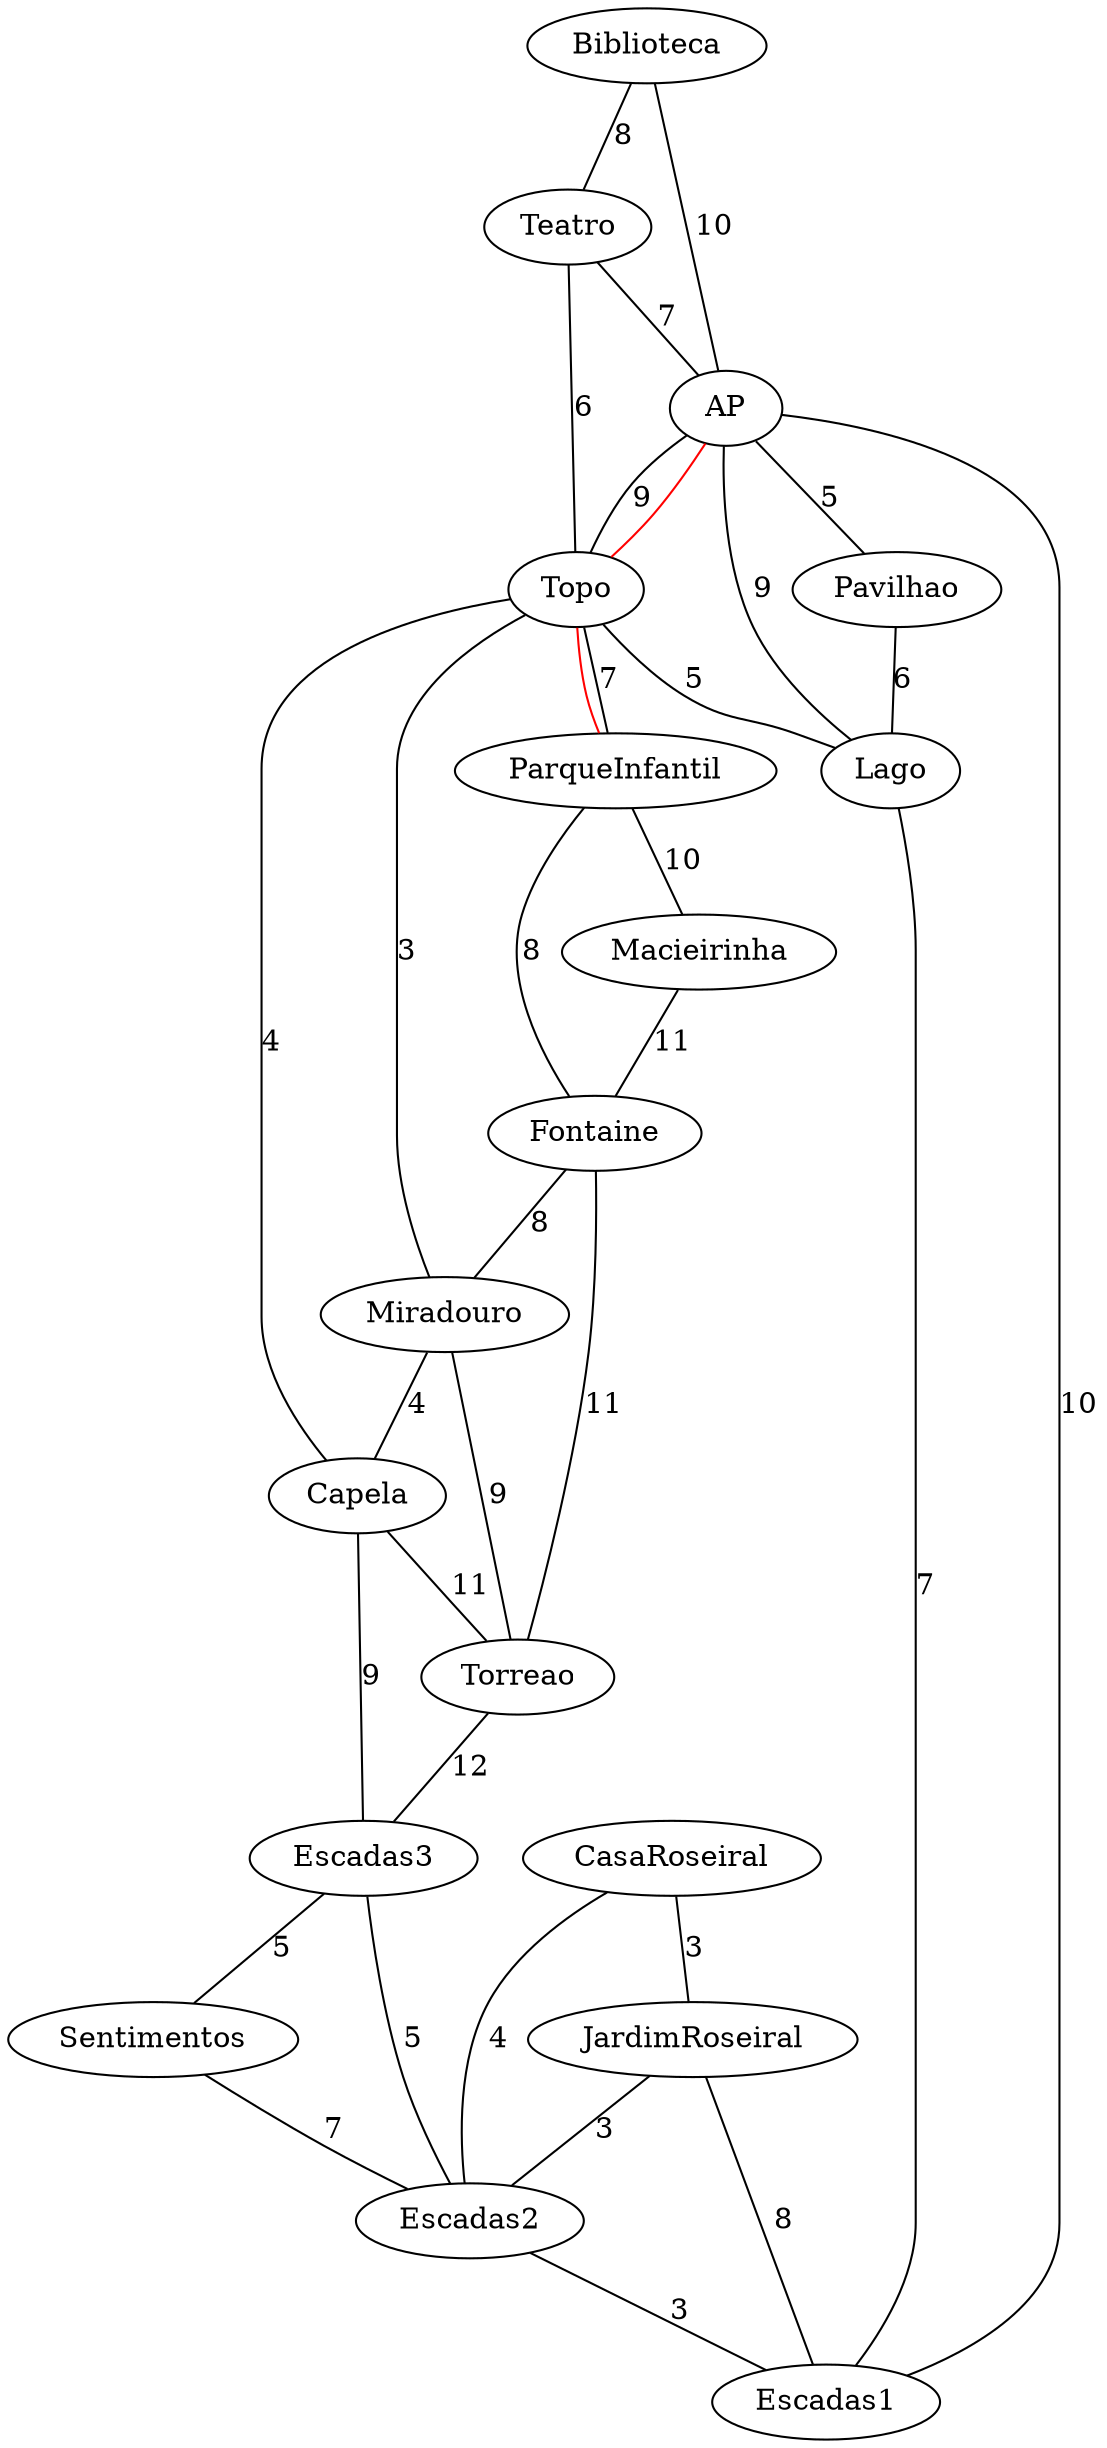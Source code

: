 graph G {
"Biblioteca" -- "Teatro" [label="8"];
"Biblioteca" -- "AP" [label="10"];
"Teatro" -- "AP" [label="7"];
"Teatro" -- "Topo" [label="6"];
"AP" -- "Pavilhao" [label="5"];
"AP" -- "Topo" [label="9"];
"AP" -- "Lago" [label="9"];
"AP" -- "Escadas1" [label="10"];
"Pavilhao" -- "Lago" [label="6"];
"Topo" -- "ParqueInfantil" [label="7"];
"Topo" -- "Miradouro" [label="3"];
"Topo" -- "Capela" [label="4"];
"Topo" -- "Lago" [label="5"];
"ParqueInfantil" -- "Macieirinha" [label="10"];
"ParqueInfantil" -- "Fontaine" [label="8"];
"Macieirinha" -- "Fontaine" [label="11"];
"Fontaine" -- "Miradouro" [label="8"];
"Fontaine" -- "Torreao" [label="11"];
"Miradouro" -- "Capela" [label="4"];
"Miradouro" -- "Torreao" [label="9"];
"Capela" -- "Torreao" [label="11"];
"Capela" -- "Escadas3" [label="9"];
"Torreao" -- "Escadas3" [label="12"];
"Lago" -- "Escadas1" [label="7"];
"Escadas3" -- "Sentimentos" [label="5"];
"Escadas3" -- "Escadas2" [label="5"];
"Sentimentos" -- "Escadas2" [label="7"];
"CasaRoseiral" -- "JardimRoseiral" [label="3"];
"CasaRoseiral" -- "Escadas2" [label="4"];
"JardimRoseiral" -- "Escadas2" [label="3"];
"JardimRoseiral" -- "Escadas1" [label="8"];
"Escadas2" -- "Escadas1" [label="3"];
"ParqueInfantil" -- "Topo" [color=red];
"Topo" -- "AP" [color=red];
}
